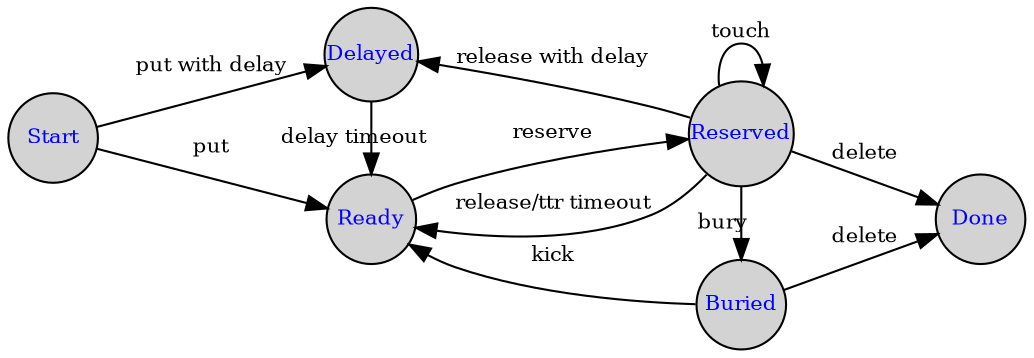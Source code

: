 ##
# Lifecycle of a beanstalkd job
# Refer: https://github.com/beanstalkd/beanstalkd/blob/master/doc/protocol.txt
# for original documentation of the job lifecycle
digraph job_lifecycle {
    rankdir=LR;
    size="8,5"
    node [margin=0 fontcolor=blue fontsize=10 width=0.6 shape=circle style=filled]
    Start -> Delayed[ label = "put with delay",fontsize=10 ];
    Start -> Ready  [ label = "put", fontsize=10 ];
    Ready -> Reserved [ label = "reserve", fontsize=10 ];
    Reserved -> Reserved [ label = "touch", fontsize=10 ];
    Reserved -> Ready [label = "release/ttr timeout", fontsize=10 ];
    Reserved -> Buried  [ label = "bury", fontsize=10 ];
    Reserved -> Delayed  [ label = "release with delay", fontsize=10 ];
    Reserved -> Done  [ label = "delete", fontsize=10 ];
    Buried -> Done  [ label = "delete", fontsize=10 ];
    Buried -> Ready [ label = "kick", fontsize=10 ];
    Delayed -> Ready [ label = "delay timeout", fontsize=10 ];

    subgraph foo {
        rank="same"
        Ready
        Delayed
    }
    subgraph bar {
        rank="same"
        Reserved
        Buried
    }
}